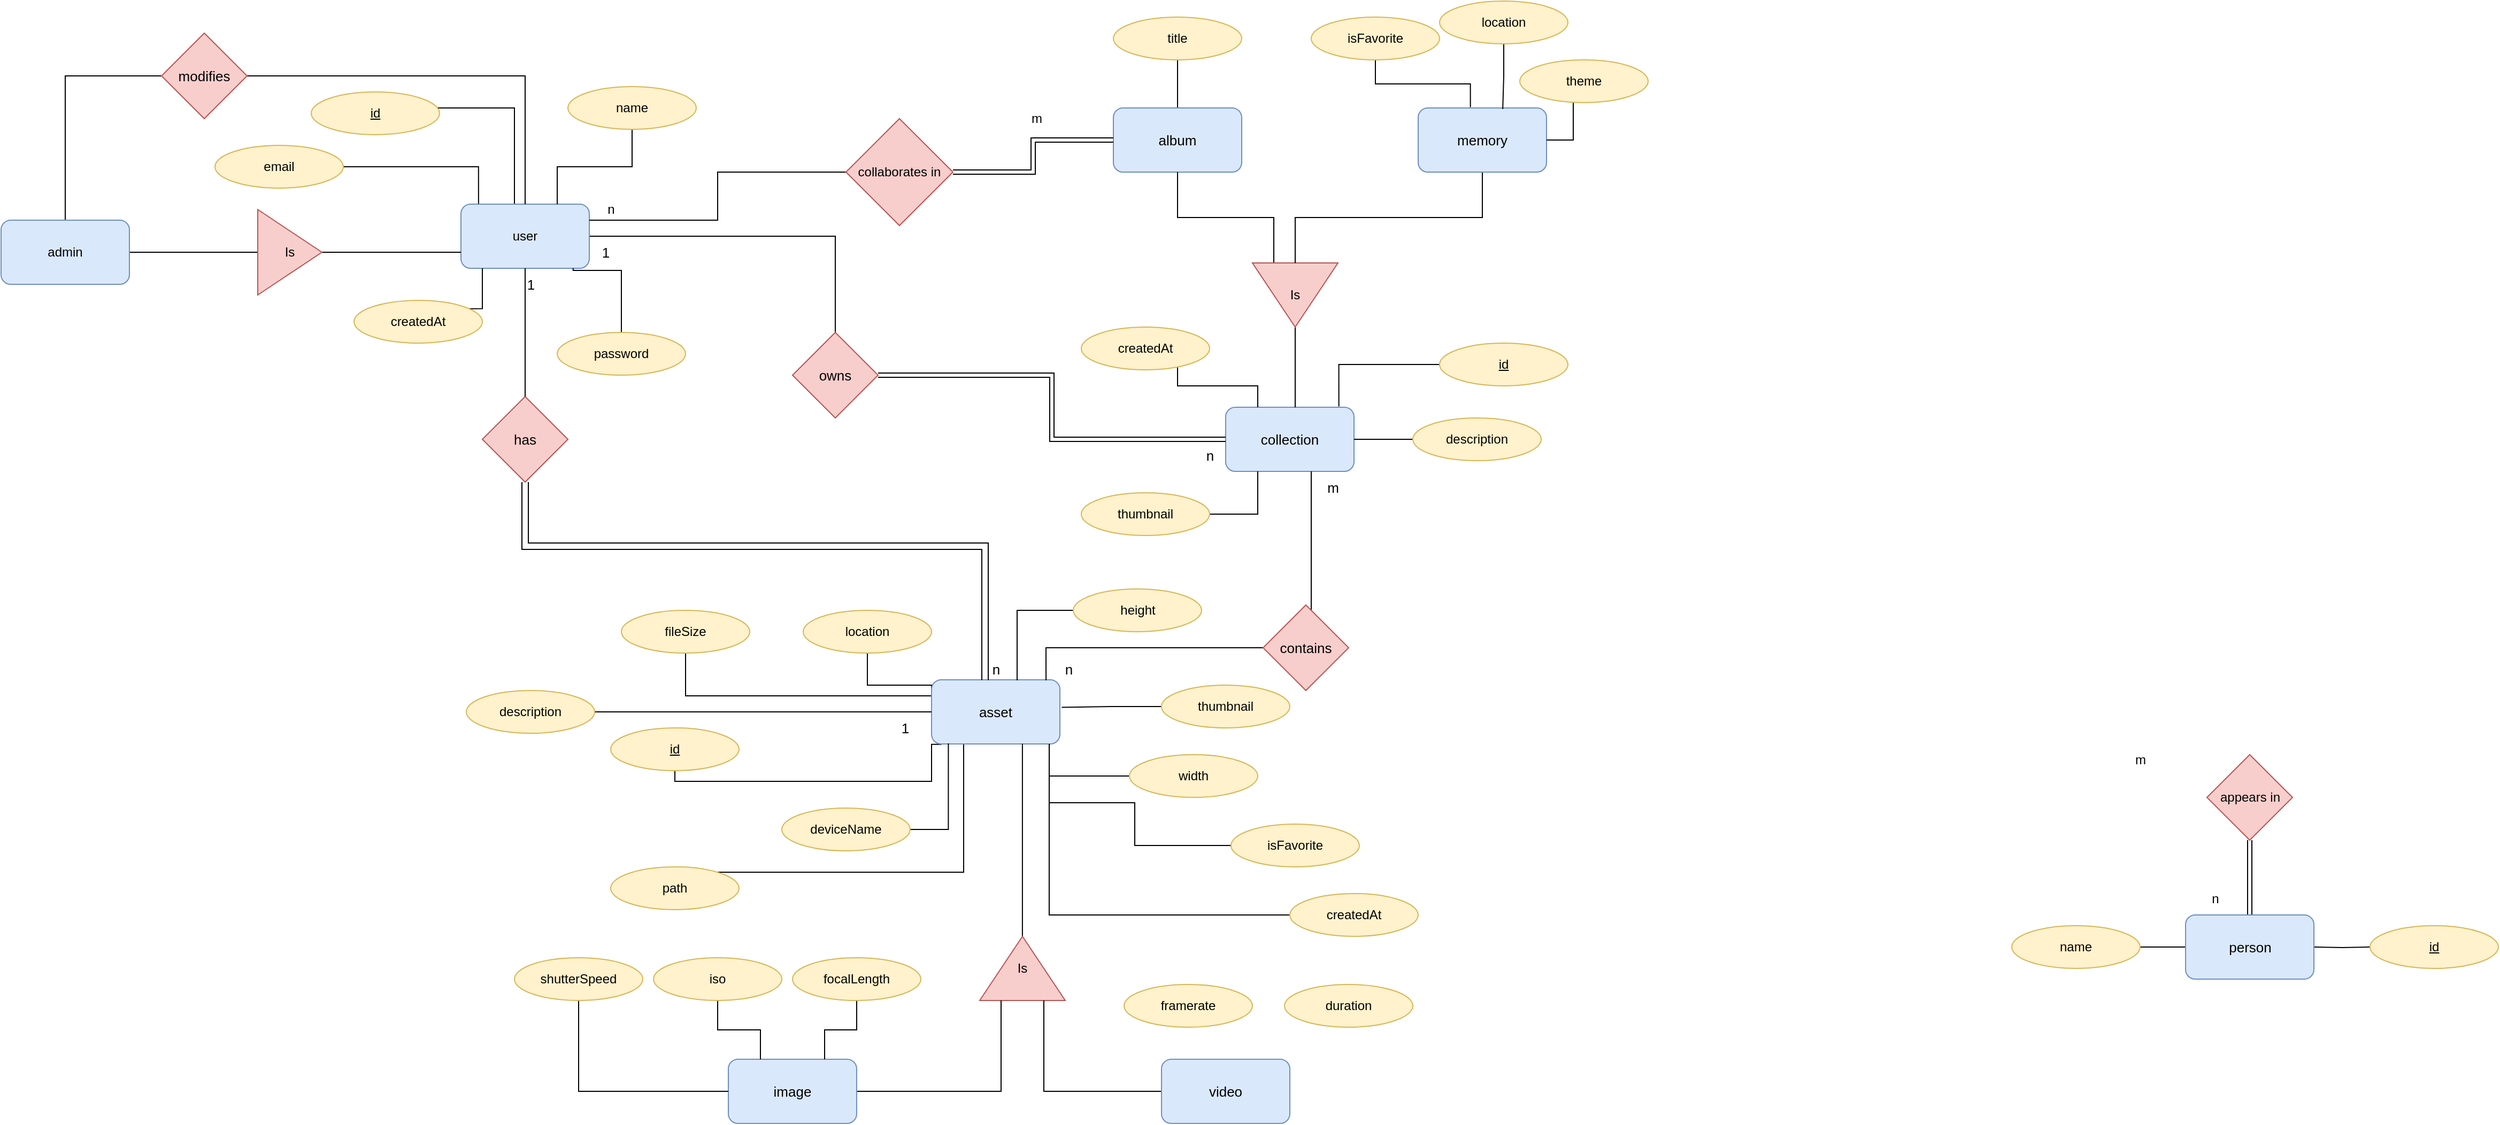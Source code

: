 <mxfile version="20.3.0" type="device"><diagram id="jZciNqo-R8XiyqqGPjFN" name="Page-1"><mxGraphModel dx="1794" dy="583" grid="1" gridSize="10" guides="1" tooltips="1" connect="1" arrows="1" fold="1" page="1" pageScale="1" pageWidth="850" pageHeight="1100" math="0" shadow="0"><root><mxCell id="0"/><mxCell id="1" parent="0"/><mxCell id="OqrOkN8BChHhBKLNU_TI-77" style="edgeStyle=orthogonalEdgeStyle;rounded=0;orthogonalLoop=1;jettySize=auto;html=1;entryX=0.408;entryY=0.021;entryDx=0;entryDy=0;strokeColor=default;fontSize=13;endArrow=none;endFill=0;entryPerimeter=0;" parent="1" source="OqrOkN8BChHhBKLNU_TI-2" target="OqrOkN8BChHhBKLNU_TI-3" edge="1"><mxGeometry relative="1" as="geometry"><Array as="points"><mxPoint x="-230" y="100"/><mxPoint x="-230" y="191"/></Array></mxGeometry></mxCell><mxCell id="OqrOkN8BChHhBKLNU_TI-2" value="&lt;u&gt;id&lt;/u&gt;" style="ellipse;whiteSpace=wrap;html=1;fillColor=#fff2cc;strokeColor=#d6b656;" parent="1" vertex="1"><mxGeometry x="-420" y="85" width="120" height="40" as="geometry"/></mxCell><mxCell id="51XS6ZIuNUb98tZkdZ7K-23" style="edgeStyle=orthogonalEdgeStyle;rounded=0;orthogonalLoop=1;jettySize=auto;html=1;entryX=0.5;entryY=0;entryDx=0;entryDy=0;strokeColor=default;strokeWidth=1;endArrow=none;endFill=0;" parent="1" source="OqrOkN8BChHhBKLNU_TI-3" target="OqrOkN8BChHhBKLNU_TI-25" edge="1"><mxGeometry relative="1" as="geometry"><Array as="points"><mxPoint x="70" y="220"/></Array></mxGeometry></mxCell><mxCell id="OqrOkN8BChHhBKLNU_TI-3" value="user" style="rounded=1;whiteSpace=wrap;html=1;fillColor=#dae8fc;strokeColor=#6c8ebf;" parent="1" vertex="1"><mxGeometry x="-280" y="190" width="120" height="60" as="geometry"/></mxCell><mxCell id="OqrOkN8BChHhBKLNU_TI-76" style="edgeStyle=orthogonalEdgeStyle;rounded=0;orthogonalLoop=1;jettySize=auto;html=1;strokeColor=default;fontSize=13;endArrow=none;endFill=0;entryX=0.137;entryY=-0.007;entryDx=0;entryDy=0;entryPerimeter=0;" parent="1" source="OqrOkN8BChHhBKLNU_TI-4" target="OqrOkN8BChHhBKLNU_TI-3" edge="1"><mxGeometry relative="1" as="geometry"><mxPoint x="-280" y="200" as="targetPoint"/></mxGeometry></mxCell><mxCell id="OqrOkN8BChHhBKLNU_TI-4" value="email" style="ellipse;whiteSpace=wrap;html=1;fillColor=#fff2cc;strokeColor=#d6b656;" parent="1" vertex="1"><mxGeometry x="-510" y="135" width="120" height="40" as="geometry"/></mxCell><mxCell id="VnIxJtema_5sQbWN5RjI-56" style="edgeStyle=orthogonalEdgeStyle;rounded=0;orthogonalLoop=1;jettySize=auto;html=1;entryX=0.75;entryY=0;entryDx=0;entryDy=0;endArrow=none;endFill=0;" edge="1" parent="1" source="OqrOkN8BChHhBKLNU_TI-5" target="OqrOkN8BChHhBKLNU_TI-3"><mxGeometry relative="1" as="geometry"/></mxCell><mxCell id="OqrOkN8BChHhBKLNU_TI-5" value="name" style="ellipse;whiteSpace=wrap;html=1;fillColor=#fff2cc;strokeColor=#d6b656;" parent="1" vertex="1"><mxGeometry x="-180" y="80" width="120" height="40" as="geometry"/></mxCell><mxCell id="OqrOkN8BChHhBKLNU_TI-79" style="edgeStyle=orthogonalEdgeStyle;rounded=0;orthogonalLoop=1;jettySize=auto;html=1;entryX=0.874;entryY=0.997;entryDx=0;entryDy=0;strokeColor=default;fontSize=13;endArrow=none;endFill=0;entryPerimeter=0;exitX=0.5;exitY=0;exitDx=0;exitDy=0;" parent="1" source="OqrOkN8BChHhBKLNU_TI-6" target="OqrOkN8BChHhBKLNU_TI-3" edge="1"><mxGeometry relative="1" as="geometry"><Array as="points"><mxPoint x="-130" y="252"/><mxPoint x="-175" y="252"/></Array></mxGeometry></mxCell><mxCell id="OqrOkN8BChHhBKLNU_TI-6" value="password" style="ellipse;whiteSpace=wrap;html=1;fillColor=#fff2cc;strokeColor=#d6b656;" parent="1" vertex="1"><mxGeometry x="-190" y="310" width="120" height="40" as="geometry"/></mxCell><mxCell id="OqrOkN8BChHhBKLNU_TI-74" style="edgeStyle=orthogonalEdgeStyle;rounded=0;orthogonalLoop=1;jettySize=auto;html=1;strokeColor=default;fontSize=13;endArrow=none;endFill=0;exitX=0.897;exitY=0.196;exitDx=0;exitDy=0;exitPerimeter=0;" parent="1" source="OqrOkN8BChHhBKLNU_TI-11" edge="1"><mxGeometry relative="1" as="geometry"><mxPoint x="-260" y="250" as="targetPoint"/><Array as="points"><mxPoint x="-260" y="288"/></Array></mxGeometry></mxCell><mxCell id="OqrOkN8BChHhBKLNU_TI-11" value="createdAt" style="ellipse;whiteSpace=wrap;html=1;fillColor=#fff2cc;strokeColor=#d6b656;" parent="1" vertex="1"><mxGeometry x="-380" y="280" width="120" height="40" as="geometry"/></mxCell><mxCell id="OqrOkN8BChHhBKLNU_TI-13" value="collection" style="rounded=1;whiteSpace=wrap;html=1;fontSize=13;fillColor=#dae8fc;strokeColor=#6c8ebf;" parent="1" vertex="1"><mxGeometry x="435" y="380" width="120" height="60" as="geometry"/></mxCell><mxCell id="OqrOkN8BChHhBKLNU_TI-84" style="edgeStyle=orthogonalEdgeStyle;rounded=0;orthogonalLoop=1;jettySize=auto;html=1;entryX=0.078;entryY=1.007;entryDx=0;entryDy=0;strokeColor=default;fontSize=13;endArrow=none;endFill=0;entryPerimeter=0;" parent="1" source="OqrOkN8BChHhBKLNU_TI-17" target="OqrOkN8BChHhBKLNU_TI-41" edge="1"><mxGeometry relative="1" as="geometry"><Array as="points"><mxPoint x="-80" y="730"/><mxPoint x="160" y="730"/><mxPoint x="160" y="695"/></Array></mxGeometry></mxCell><mxCell id="OqrOkN8BChHhBKLNU_TI-17" value="&lt;u&gt;id&lt;/u&gt;" style="ellipse;whiteSpace=wrap;html=1;fillColor=#fff2cc;strokeColor=#d6b656;" parent="1" vertex="1"><mxGeometry x="-140" y="680" width="120" height="40" as="geometry"/></mxCell><mxCell id="OqrOkN8BChHhBKLNU_TI-98" style="edgeStyle=orthogonalEdgeStyle;rounded=0;orthogonalLoop=1;jettySize=auto;html=1;strokeColor=default;fontSize=13;endArrow=none;endFill=0;entryX=0.25;entryY=0;entryDx=0;entryDy=0;" parent="1" source="OqrOkN8BChHhBKLNU_TI-21" target="OqrOkN8BChHhBKLNU_TI-13" edge="1"><mxGeometry relative="1" as="geometry"><Array as="points"><mxPoint x="390" y="360"/><mxPoint x="465" y="360"/></Array><mxPoint x="480" y="380" as="targetPoint"/></mxGeometry></mxCell><mxCell id="OqrOkN8BChHhBKLNU_TI-21" value="createdAt" style="ellipse;whiteSpace=wrap;html=1;fillColor=#fff2cc;strokeColor=#d6b656;" parent="1" vertex="1"><mxGeometry x="300" y="305" width="120" height="40" as="geometry"/></mxCell><mxCell id="OqrOkN8BChHhBKLNU_TI-96" style="edgeStyle=orthogonalEdgeStyle;rounded=0;orthogonalLoop=1;jettySize=auto;html=1;strokeColor=default;fontSize=13;endArrow=none;endFill=0;entryX=0.882;entryY=-0.013;entryDx=0;entryDy=0;entryPerimeter=0;" parent="1" source="OqrOkN8BChHhBKLNU_TI-24" target="OqrOkN8BChHhBKLNU_TI-13" edge="1"><mxGeometry relative="1" as="geometry"><mxPoint x="450" y="380" as="targetPoint"/><Array as="points"><mxPoint x="541" y="340"/></Array></mxGeometry></mxCell><mxCell id="OqrOkN8BChHhBKLNU_TI-24" value="&lt;u&gt;id&lt;/u&gt;" style="ellipse;whiteSpace=wrap;html=1;fillColor=#fff2cc;strokeColor=#d6b656;" parent="1" vertex="1"><mxGeometry x="635" y="320" width="120" height="40" as="geometry"/></mxCell><mxCell id="XGJmU6umD7dafezxCM6e-13" style="edgeStyle=orthogonalEdgeStyle;rounded=0;orthogonalLoop=1;jettySize=auto;html=1;entryX=0;entryY=0.5;entryDx=0;entryDy=0;endArrow=none;endFill=0;shape=link;" parent="1" source="OqrOkN8BChHhBKLNU_TI-25" target="OqrOkN8BChHhBKLNU_TI-13" edge="1"><mxGeometry relative="1" as="geometry"/></mxCell><mxCell id="OqrOkN8BChHhBKLNU_TI-25" value="owns" style="rhombus;whiteSpace=wrap;html=1;fontSize=13;fillColor=#f8cecc;strokeColor=#b85450;" parent="1" vertex="1"><mxGeometry x="30" y="310" width="80" height="80" as="geometry"/></mxCell><mxCell id="OqrOkN8BChHhBKLNU_TI-29" value="n" style="text;html=1;align=center;verticalAlign=middle;resizable=0;points=[];autosize=1;strokeColor=none;fillColor=none;fontSize=13;" parent="1" vertex="1"><mxGeometry x="405" y="410" width="30" height="30" as="geometry"/></mxCell><mxCell id="OqrOkN8BChHhBKLNU_TI-89" style="edgeStyle=orthogonalEdgeStyle;rounded=0;orthogonalLoop=1;jettySize=auto;html=1;entryX=0.917;entryY=0.995;entryDx=0;entryDy=0;strokeColor=default;fontSize=13;endArrow=none;endFill=0;entryPerimeter=0;" parent="1" source="OqrOkN8BChHhBKLNU_TI-30" target="OqrOkN8BChHhBKLNU_TI-41" edge="1"><mxGeometry relative="1" as="geometry"><Array as="points"><mxPoint x="350" y="750"/><mxPoint x="270" y="750"/></Array></mxGeometry></mxCell><mxCell id="OqrOkN8BChHhBKLNU_TI-30" value="isFavorite" style="ellipse;whiteSpace=wrap;html=1;fillColor=#fff2cc;strokeColor=#d6b656;" parent="1" vertex="1"><mxGeometry x="440" y="770" width="120" height="40" as="geometry"/></mxCell><mxCell id="VnIxJtema_5sQbWN5RjI-44" style="edgeStyle=orthogonalEdgeStyle;rounded=0;orthogonalLoop=1;jettySize=auto;html=1;entryX=0;entryY=0.25;entryDx=0;entryDy=0;endArrow=none;endFill=0;" edge="1" parent="1" source="OqrOkN8BChHhBKLNU_TI-33" target="OqrOkN8BChHhBKLNU_TI-41"><mxGeometry relative="1" as="geometry"><Array as="points"><mxPoint x="100" y="640"/><mxPoint x="160" y="640"/></Array></mxGeometry></mxCell><mxCell id="OqrOkN8BChHhBKLNU_TI-33" value="location" style="ellipse;whiteSpace=wrap;html=1;fillColor=#fff2cc;strokeColor=#d6b656;" parent="1" vertex="1"><mxGeometry x="40" y="570" width="120" height="40" as="geometry"/></mxCell><mxCell id="OqrOkN8BChHhBKLNU_TI-87" style="edgeStyle=orthogonalEdgeStyle;rounded=0;orthogonalLoop=1;jettySize=auto;html=1;entryX=0;entryY=0.5;entryDx=0;entryDy=0;strokeColor=default;fontSize=13;endArrow=none;endFill=0;" parent="1" source="OqrOkN8BChHhBKLNU_TI-34" target="OqrOkN8BChHhBKLNU_TI-41" edge="1"><mxGeometry relative="1" as="geometry"><Array as="points"><mxPoint x="90" y="815"/><mxPoint x="190" y="815"/><mxPoint x="190" y="665"/></Array></mxGeometry></mxCell><mxCell id="OqrOkN8BChHhBKLNU_TI-34" value="path" style="ellipse;whiteSpace=wrap;html=1;fillColor=#fff2cc;strokeColor=#d6b656;" parent="1" vertex="1"><mxGeometry x="-140" y="810" width="120" height="40" as="geometry"/></mxCell><mxCell id="OqrOkN8BChHhBKLNU_TI-35" value="duration" style="ellipse;whiteSpace=wrap;html=1;fillColor=#fff2cc;strokeColor=#d6b656;" parent="1" vertex="1"><mxGeometry x="490" y="920" width="120" height="40" as="geometry"/></mxCell><mxCell id="OqrOkN8BChHhBKLNU_TI-88" style="edgeStyle=orthogonalEdgeStyle;rounded=0;orthogonalLoop=1;jettySize=auto;html=1;strokeColor=default;fontSize=13;endArrow=none;endFill=0;entryX=0.907;entryY=0.998;entryDx=0;entryDy=0;entryPerimeter=0;" parent="1" source="OqrOkN8BChHhBKLNU_TI-36" target="OqrOkN8BChHhBKLNU_TI-41" edge="1"><mxGeometry relative="1" as="geometry"><Array as="points"><mxPoint x="270" y="695"/></Array></mxGeometry></mxCell><mxCell id="OqrOkN8BChHhBKLNU_TI-36" value="createdAt" style="ellipse;whiteSpace=wrap;html=1;fillColor=#fff2cc;strokeColor=#d6b656;" parent="1" vertex="1"><mxGeometry x="495" y="835" width="120" height="40" as="geometry"/></mxCell><mxCell id="OqrOkN8BChHhBKLNU_TI-82" style="edgeStyle=orthogonalEdgeStyle;rounded=0;orthogonalLoop=1;jettySize=auto;html=1;entryX=0;entryY=0.25;entryDx=0;entryDy=0;strokeColor=default;fontSize=13;endArrow=none;endFill=0;" parent="1" source="OqrOkN8BChHhBKLNU_TI-39" target="OqrOkN8BChHhBKLNU_TI-41" edge="1"><mxGeometry relative="1" as="geometry"><Array as="points"><mxPoint x="-70" y="650"/></Array></mxGeometry></mxCell><mxCell id="OqrOkN8BChHhBKLNU_TI-39" value="fileSize" style="ellipse;whiteSpace=wrap;html=1;fillColor=#fff2cc;strokeColor=#d6b656;" parent="1" vertex="1"><mxGeometry x="-130" y="570" width="120" height="40" as="geometry"/></mxCell><mxCell id="OqrOkN8BChHhBKLNU_TI-41" value="asset" style="rounded=1;whiteSpace=wrap;html=1;fontSize=13;fillColor=#dae8fc;strokeColor=#6c8ebf;" parent="1" vertex="1"><mxGeometry x="160" y="635" width="120" height="60" as="geometry"/></mxCell><mxCell id="XGJmU6umD7dafezxCM6e-12" style="edgeStyle=orthogonalEdgeStyle;rounded=0;orthogonalLoop=1;jettySize=auto;html=1;exitX=0.5;exitY=1;exitDx=0;exitDy=0;endArrow=none;endFill=0;entryX=0.422;entryY=0.003;entryDx=0;entryDy=0;shape=link;width=-6;entryPerimeter=0;" parent="1" source="OqrOkN8BChHhBKLNU_TI-42" target="OqrOkN8BChHhBKLNU_TI-41" edge="1"><mxGeometry relative="1" as="geometry"><mxPoint x="210.0" y="570" as="targetPoint"/><Array as="points"><mxPoint x="-220" y="510"/><mxPoint x="210" y="510"/><mxPoint x="210" y="635"/></Array></mxGeometry></mxCell><mxCell id="OqrOkN8BChHhBKLNU_TI-42" value="has" style="rhombus;whiteSpace=wrap;html=1;fontSize=13;fillColor=#f8cecc;strokeColor=#b85450;" parent="1" vertex="1"><mxGeometry x="-260" y="370" width="80" height="80" as="geometry"/></mxCell><mxCell id="OqrOkN8BChHhBKLNU_TI-43" value="" style="endArrow=none;html=1;rounded=0;fontSize=13;entryX=0.5;entryY=1;entryDx=0;entryDy=0;exitX=0.5;exitY=0;exitDx=0;exitDy=0;" parent="1" source="OqrOkN8BChHhBKLNU_TI-42" target="OqrOkN8BChHhBKLNU_TI-3" edge="1"><mxGeometry width="50" height="50" relative="1" as="geometry"><mxPoint x="-190" y="410" as="sourcePoint"/><mxPoint x="20" y="460" as="targetPoint"/><Array as="points"/></mxGeometry></mxCell><mxCell id="OqrOkN8BChHhBKLNU_TI-45" value="1" style="text;html=1;align=center;verticalAlign=middle;resizable=0;points=[];autosize=1;strokeColor=none;fillColor=none;fontSize=13;" parent="1" vertex="1"><mxGeometry x="-230" y="250" width="30" height="30" as="geometry"/></mxCell><mxCell id="OqrOkN8BChHhBKLNU_TI-94" style="edgeStyle=orthogonalEdgeStyle;rounded=0;orthogonalLoop=1;jettySize=auto;html=1;strokeColor=default;fontSize=13;endArrow=none;endFill=0;" parent="1" source="OqrOkN8BChHhBKLNU_TI-47" edge="1"><mxGeometry relative="1" as="geometry"><mxPoint x="515" y="440" as="targetPoint"/><Array as="points"><mxPoint x="515" y="440"/></Array></mxGeometry></mxCell><mxCell id="XGJmU6umD7dafezxCM6e-15" style="edgeStyle=orthogonalEdgeStyle;rounded=0;orthogonalLoop=1;jettySize=auto;html=1;entryX=0.892;entryY=0.008;entryDx=0;entryDy=0;entryPerimeter=0;endArrow=none;endFill=0;" parent="1" source="OqrOkN8BChHhBKLNU_TI-47" target="OqrOkN8BChHhBKLNU_TI-41" edge="1"><mxGeometry relative="1" as="geometry"/></mxCell><mxCell id="OqrOkN8BChHhBKLNU_TI-47" value="contains" style="rhombus;whiteSpace=wrap;html=1;fontSize=13;fillColor=#f8cecc;strokeColor=#b85450;" parent="1" vertex="1"><mxGeometry x="470" y="565" width="80" height="80" as="geometry"/></mxCell><mxCell id="NAIby70HOtfYfWDXNSBG-14" style="edgeStyle=orthogonalEdgeStyle;rounded=0;orthogonalLoop=1;jettySize=auto;html=1;entryX=1;entryY=0.5;entryDx=0;entryDy=0;endArrow=none;endFill=0;shape=link;" parent="1" source="OqrOkN8BChHhBKLNU_TI-52" edge="1"><mxGeometry relative="1" as="geometry"><mxPoint x="565" y="750.0" as="targetPoint"/></mxGeometry></mxCell><mxCell id="OqrOkN8BChHhBKLNU_TI-115" style="edgeStyle=orthogonalEdgeStyle;rounded=0;orthogonalLoop=1;jettySize=auto;html=1;entryX=0.923;entryY=1.009;entryDx=0;entryDy=0;strokeColor=default;fontSize=13;endArrow=none;endFill=0;entryPerimeter=0;" parent="1" source="OqrOkN8BChHhBKLNU_TI-61" edge="1"><mxGeometry relative="1" as="geometry"><Array as="points"><mxPoint x="755" y="790"/></Array><mxPoint x="755.76" y="780.54" as="targetPoint"/></mxGeometry></mxCell><mxCell id="jOn2uXNpclJAo4AeKvTt-8" style="edgeStyle=orthogonalEdgeStyle;rounded=0;orthogonalLoop=1;jettySize=auto;html=1;entryX=0;entryY=0.5;entryDx=0;entryDy=0;strokeWidth=1;startArrow=none;startFill=0;endArrow=none;endFill=0;" parent="1" target="OqrOkN8BChHhBKLNU_TI-66" edge="1"><mxGeometry relative="1" as="geometry"><mxPoint x="1452.5" y="885" as="sourcePoint"/></mxGeometry></mxCell><mxCell id="OqrOkN8BChHhBKLNU_TI-66" value="&lt;u&gt;id&lt;/u&gt;" style="ellipse;whiteSpace=wrap;html=1;fillColor=#fff2cc;strokeColor=#d6b656;" parent="1" vertex="1"><mxGeometry x="1505" y="865" width="120" height="40" as="geometry"/></mxCell><mxCell id="OqrOkN8BChHhBKLNU_TI-95" style="edgeStyle=orthogonalEdgeStyle;rounded=0;orthogonalLoop=1;jettySize=auto;html=1;entryX=0;entryY=0.5;entryDx=0;entryDy=0;strokeColor=default;fontSize=13;endArrow=none;endFill=0;" parent="1" source="OqrOkN8BChHhBKLNU_TI-67" edge="1"><mxGeometry relative="1" as="geometry"><mxPoint x="1332.5" y="885" as="targetPoint"/></mxGeometry></mxCell><mxCell id="OqrOkN8BChHhBKLNU_TI-67" value="name" style="ellipse;whiteSpace=wrap;html=1;fillColor=#fff2cc;strokeColor=#d6b656;" parent="1" vertex="1"><mxGeometry x="1170" y="865" width="120" height="40" as="geometry"/></mxCell><mxCell id="OqrOkN8BChHhBKLNU_TI-109" value="m" style="text;html=1;align=center;verticalAlign=middle;resizable=0;points=[];autosize=1;strokeColor=none;fillColor=none;fontSize=13;" parent="1" vertex="1"><mxGeometry x="520" y="440" width="30" height="30" as="geometry"/></mxCell><mxCell id="OqrOkN8BChHhBKLNU_TI-110" value="n" style="text;html=1;align=center;verticalAlign=middle;resizable=0;points=[];autosize=1;strokeColor=none;fillColor=none;fontSize=13;" parent="1" vertex="1"><mxGeometry x="272.5" y="610" width="30" height="30" as="geometry"/></mxCell><mxCell id="OqrOkN8BChHhBKLNU_TI-111" value="n" style="text;html=1;align=center;verticalAlign=middle;resizable=0;points=[];autosize=1;strokeColor=none;fillColor=none;fontSize=13;" parent="1" vertex="1"><mxGeometry x="205" y="610" width="30" height="30" as="geometry"/></mxCell><mxCell id="v8aTeyQ-1YmvcFJTVjRx-2" style="edgeStyle=orthogonalEdgeStyle;rounded=0;orthogonalLoop=1;jettySize=auto;html=1;endArrow=none;endFill=0;entryX=0.917;entryY=0.999;entryDx=0;entryDy=0;entryPerimeter=0;" parent="1" source="OqrOkN8BChHhBKLNU_TI-145" target="OqrOkN8BChHhBKLNU_TI-41" edge="1"><mxGeometry relative="1" as="geometry"><mxPoint x="270" y="700" as="targetPoint"/></mxGeometry></mxCell><mxCell id="OqrOkN8BChHhBKLNU_TI-145" value="width" style="ellipse;whiteSpace=wrap;html=1;fillColor=#fff2cc;strokeColor=#d6b656;" parent="1" vertex="1"><mxGeometry x="345" y="705" width="120" height="40" as="geometry"/></mxCell><mxCell id="OqrOkN8BChHhBKLNU_TI-150" value="framerate" style="ellipse;whiteSpace=wrap;html=1;fillColor=#fff2cc;strokeColor=#d6b656;" parent="1" vertex="1"><mxGeometry x="340" y="920" width="120" height="40" as="geometry"/></mxCell><mxCell id="VnIxJtema_5sQbWN5RjI-45" style="edgeStyle=orthogonalEdgeStyle;rounded=0;orthogonalLoop=1;jettySize=auto;html=1;exitX=1;exitY=0;exitDx=0;exitDy=0;entryX=0;entryY=0.5;entryDx=0;entryDy=0;endArrow=none;endFill=0;" edge="1" parent="1" source="OqrOkN8BChHhBKLNU_TI-151" target="OqrOkN8BChHhBKLNU_TI-41"><mxGeometry relative="1" as="geometry"><Array as="points"><mxPoint x="-173" y="665"/></Array></mxGeometry></mxCell><mxCell id="OqrOkN8BChHhBKLNU_TI-151" value="description" style="ellipse;whiteSpace=wrap;html=1;fillColor=#fff2cc;strokeColor=#d6b656;" parent="1" vertex="1"><mxGeometry x="-275" y="645" width="120" height="40" as="geometry"/></mxCell><mxCell id="OqrOkN8BChHhBKLNU_TI-164" value="1" style="text;html=1;align=center;verticalAlign=middle;resizable=0;points=[];autosize=1;strokeColor=none;fillColor=none;fontSize=13;" parent="1" vertex="1"><mxGeometry x="120" y="665" width="30" height="30" as="geometry"/></mxCell><mxCell id="VnIxJtema_5sQbWN5RjI-50" style="edgeStyle=orthogonalEdgeStyle;rounded=0;orthogonalLoop=1;jettySize=auto;html=1;entryX=0.5;entryY=1;entryDx=0;entryDy=0;endArrow=none;endFill=0;" edge="1" parent="1" source="51XS6ZIuNUb98tZkdZ7K-22" target="XGJmU6umD7dafezxCM6e-8"><mxGeometry relative="1" as="geometry"/></mxCell><mxCell id="51XS6ZIuNUb98tZkdZ7K-22" value="album" style="rounded=1;whiteSpace=wrap;html=1;fontSize=13;fillColor=#dae8fc;strokeColor=#6c8ebf;" parent="1" vertex="1"><mxGeometry x="330" y="100" width="120" height="60" as="geometry"/></mxCell><mxCell id="51XS6ZIuNUb98tZkdZ7K-34" value="1" style="text;html=1;align=center;verticalAlign=middle;resizable=0;points=[];autosize=1;strokeColor=none;fillColor=none;fontSize=13;" parent="1" vertex="1"><mxGeometry x="-160" y="220" width="30" height="30" as="geometry"/></mxCell><mxCell id="NAIby70HOtfYfWDXNSBG-5" style="edgeStyle=orthogonalEdgeStyle;rounded=0;orthogonalLoop=1;jettySize=auto;html=1;entryX=0.5;entryY=1;entryDx=0;entryDy=0;endArrow=none;endFill=0;exitX=0;exitY=0.75;exitDx=0;exitDy=0;" parent="1" source="cJvq4XGdyddbmbDpoHJ8-3" target="51XS6ZIuNUb98tZkdZ7K-22" edge="1"><mxGeometry relative="1" as="geometry"><mxPoint x="125" y="235" as="sourcePoint"/></mxGeometry></mxCell><mxCell id="NAIby70HOtfYfWDXNSBG-6" style="edgeStyle=orthogonalEdgeStyle;rounded=0;orthogonalLoop=1;jettySize=auto;html=1;endArrow=none;endFill=0;" parent="1" source="cJvq4XGdyddbmbDpoHJ8-3" edge="1"><mxGeometry relative="1" as="geometry"><mxPoint x="500" y="380" as="targetPoint"/><Array as="points"><mxPoint x="500" y="380"/></Array></mxGeometry></mxCell><mxCell id="cJvq4XGdyddbmbDpoHJ8-3" value="Is" style="triangle;whiteSpace=wrap;html=1;direction=south;fillColor=#f8cecc;strokeColor=#b85450;" parent="1" vertex="1"><mxGeometry x="460" y="245" width="80" height="60" as="geometry"/></mxCell><mxCell id="ZReFvSKPRVVf6cgUr2Ri-11" value="appears in" style="rhombus;whiteSpace=wrap;html=1;fillColor=#f8cecc;strokeColor=#b85450;" parent="1" vertex="1"><mxGeometry x="1352.5" y="705" width="80" height="80" as="geometry"/></mxCell><mxCell id="ZReFvSKPRVVf6cgUr2Ri-14" value="n" style="text;html=1;align=center;verticalAlign=middle;resizable=0;points=[];autosize=1;strokeColor=none;fillColor=none;" parent="1" vertex="1"><mxGeometry x="1345" y="825" width="30" height="30" as="geometry"/></mxCell><mxCell id="ZReFvSKPRVVf6cgUr2Ri-15" value="m" style="text;html=1;align=center;verticalAlign=middle;resizable=0;points=[];autosize=1;strokeColor=none;fillColor=none;" parent="1" vertex="1"><mxGeometry x="1275" y="695" width="30" height="30" as="geometry"/></mxCell><mxCell id="v8aTeyQ-1YmvcFJTVjRx-3" style="edgeStyle=orthogonalEdgeStyle;rounded=0;orthogonalLoop=1;jettySize=auto;html=1;endArrow=none;endFill=0;entryX=0.669;entryY=0.008;entryDx=0;entryDy=0;entryPerimeter=0;" parent="1" source="v8aTeyQ-1YmvcFJTVjRx-1" target="OqrOkN8BChHhBKLNU_TI-41" edge="1"><mxGeometry relative="1" as="geometry"><mxPoint x="260" y="630" as="targetPoint"/><Array as="points"><mxPoint x="240" y="570"/><mxPoint x="240" y="635"/></Array></mxGeometry></mxCell><mxCell id="v8aTeyQ-1YmvcFJTVjRx-1" value="height" style="ellipse;whiteSpace=wrap;html=1;fillColor=#fff2cc;strokeColor=#d6b656;" parent="1" vertex="1"><mxGeometry x="292.5" y="550" width="120" height="40" as="geometry"/></mxCell><mxCell id="VnIxJtema_5sQbWN5RjI-46" style="edgeStyle=orthogonalEdgeStyle;rounded=0;orthogonalLoop=1;jettySize=auto;html=1;entryX=0.131;entryY=0.991;entryDx=0;entryDy=0;entryPerimeter=0;endArrow=none;endFill=0;" edge="1" parent="1" source="v8aTeyQ-1YmvcFJTVjRx-4" target="OqrOkN8BChHhBKLNU_TI-41"><mxGeometry relative="1" as="geometry"/></mxCell><mxCell id="v8aTeyQ-1YmvcFJTVjRx-4" value="deviceName" style="ellipse;whiteSpace=wrap;html=1;fillColor=#fff2cc;strokeColor=#d6b656;" parent="1" vertex="1"><mxGeometry x="20" y="755" width="120" height="40" as="geometry"/></mxCell><mxCell id="NAIby70HOtfYfWDXNSBG-9" value="" style="html=1;rounded=0;endArrow=none;endFill=0;entryX=0.5;entryY=0;entryDx=0;entryDy=0;exitX=0.5;exitY=1;exitDx=0;exitDy=0;shape=link;" parent="1" source="ZReFvSKPRVVf6cgUr2Ri-11" edge="1"><mxGeometry relative="1" as="geometry"><mxPoint x="1290" y="715" as="sourcePoint"/><mxPoint x="1392.5" y="855" as="targetPoint"/></mxGeometry></mxCell><mxCell id="XGJmU6umD7dafezxCM6e-3" style="edgeStyle=orthogonalEdgeStyle;rounded=0;orthogonalLoop=1;jettySize=auto;html=1;endArrow=none;endFill=0;exitX=0.5;exitY=1;exitDx=0;exitDy=0;entryX=0;entryY=0.5;entryDx=0;entryDy=0;" parent="1" source="XGJmU6umD7dafezxCM6e-1" target="cJvq4XGdyddbmbDpoHJ8-3" edge="1"><mxGeometry relative="1" as="geometry"><mxPoint x="500" y="240" as="targetPoint"/><Array as="points"/></mxGeometry></mxCell><mxCell id="XGJmU6umD7dafezxCM6e-1" value="memory" style="rounded=1;whiteSpace=wrap;html=1;fontSize=13;fillColor=#dae8fc;strokeColor=#6c8ebf;" parent="1" vertex="1"><mxGeometry x="615" y="100" width="120" height="60" as="geometry"/></mxCell><mxCell id="XGJmU6umD7dafezxCM6e-8" value="title" style="ellipse;whiteSpace=wrap;html=1;fillColor=#fff2cc;strokeColor=#d6b656;" parent="1" vertex="1"><mxGeometry x="330" y="15" width="120" height="40" as="geometry"/></mxCell><mxCell id="XGJmU6umD7dafezxCM6e-11" style="edgeStyle=orthogonalEdgeStyle;rounded=0;orthogonalLoop=1;jettySize=auto;html=1;entryX=1;entryY=0.5;entryDx=0;entryDy=0;endArrow=none;endFill=0;" parent="1" source="XGJmU6umD7dafezxCM6e-10" target="XGJmU6umD7dafezxCM6e-1" edge="1"><mxGeometry relative="1" as="geometry"><Array as="points"><mxPoint x="760" y="130"/></Array></mxGeometry></mxCell><mxCell id="XGJmU6umD7dafezxCM6e-10" value="theme" style="ellipse;whiteSpace=wrap;html=1;fillColor=#fff2cc;strokeColor=#d6b656;" parent="1" vertex="1"><mxGeometry x="710" y="55" width="120" height="40" as="geometry"/></mxCell><mxCell id="XGJmU6umD7dafezxCM6e-17" style="edgeStyle=orthogonalEdgeStyle;rounded=0;orthogonalLoop=1;jettySize=auto;html=1;exitX=0;exitY=0.5;exitDx=0;exitDy=0;entryX=1;entryY=0.25;entryDx=0;entryDy=0;endArrow=none;endFill=0;" parent="1" source="XGJmU6umD7dafezxCM6e-16" target="OqrOkN8BChHhBKLNU_TI-3" edge="1"><mxGeometry relative="1" as="geometry"/></mxCell><mxCell id="XGJmU6umD7dafezxCM6e-16" value="collaborates in" style="rhombus;whiteSpace=wrap;html=1;fillColor=#f8cecc;strokeColor=#b85450;" parent="1" vertex="1"><mxGeometry x="80" y="110" width="100" height="100" as="geometry"/></mxCell><mxCell id="XGJmU6umD7dafezxCM6e-19" value="n" style="text;html=1;align=center;verticalAlign=middle;resizable=0;points=[];autosize=1;strokeColor=none;fillColor=none;" parent="1" vertex="1"><mxGeometry x="-155" y="180" width="30" height="30" as="geometry"/></mxCell><mxCell id="XGJmU6umD7dafezxCM6e-20" value="m" style="text;html=1;align=center;verticalAlign=middle;resizable=0;points=[];autosize=1;strokeColor=none;fillColor=none;" parent="1" vertex="1"><mxGeometry x="242.5" y="95" width="30" height="30" as="geometry"/></mxCell><mxCell id="XGJmU6umD7dafezxCM6e-21" value="" style="shape=link;html=1;rounded=0;endArrow=none;endFill=0;entryX=0;entryY=0.5;entryDx=0;entryDy=0;exitX=1;exitY=0.5;exitDx=0;exitDy=0;edgeStyle=orthogonalEdgeStyle;" parent="1" source="XGJmU6umD7dafezxCM6e-16" target="51XS6ZIuNUb98tZkdZ7K-22" edge="1"><mxGeometry relative="1" as="geometry"><mxPoint x="20" y="340" as="sourcePoint"/><mxPoint x="180" y="340" as="targetPoint"/></mxGeometry></mxCell><mxCell id="pIyt3Wdvjcr22uLsTh0z-1" value="person" style="rounded=1;whiteSpace=wrap;html=1;fontSize=13;fillColor=#dae8fc;strokeColor=#6c8ebf;" parent="1" vertex="1"><mxGeometry x="1332.5" y="855" width="120" height="60" as="geometry"/></mxCell><mxCell id="VnIxJtema_5sQbWN5RjI-51" style="edgeStyle=orthogonalEdgeStyle;rounded=0;orthogonalLoop=1;jettySize=auto;html=1;entryX=0;entryY=0.5;entryDx=0;entryDy=0;endArrow=none;endFill=0;" edge="1" parent="1" source="VnIxJtema_5sQbWN5RjI-1" target="VnIxJtema_5sQbWN5RjI-3"><mxGeometry relative="1" as="geometry"/></mxCell><mxCell id="VnIxJtema_5sQbWN5RjI-54" style="edgeStyle=orthogonalEdgeStyle;rounded=0;orthogonalLoop=1;jettySize=auto;html=1;entryX=0;entryY=0.5;entryDx=0;entryDy=0;endArrow=none;endFill=0;exitX=0.5;exitY=0;exitDx=0;exitDy=0;" edge="1" parent="1" source="VnIxJtema_5sQbWN5RjI-1" target="VnIxJtema_5sQbWN5RjI-53"><mxGeometry relative="1" as="geometry"/></mxCell><mxCell id="VnIxJtema_5sQbWN5RjI-1" value="admin" style="rounded=1;whiteSpace=wrap;html=1;fillColor=#dae8fc;strokeColor=#6c8ebf;" vertex="1" parent="1"><mxGeometry x="-710" y="205" width="120" height="60" as="geometry"/></mxCell><mxCell id="VnIxJtema_5sQbWN5RjI-4" style="edgeStyle=orthogonalEdgeStyle;rounded=0;orthogonalLoop=1;jettySize=auto;html=1;entryX=0;entryY=0.75;entryDx=0;entryDy=0;endArrow=none;endFill=0;" edge="1" parent="1" source="VnIxJtema_5sQbWN5RjI-3" target="OqrOkN8BChHhBKLNU_TI-3"><mxGeometry relative="1" as="geometry"/></mxCell><mxCell id="VnIxJtema_5sQbWN5RjI-3" value="Is" style="triangle;whiteSpace=wrap;html=1;direction=east;fillColor=#f8cecc;strokeColor=#b85450;" vertex="1" parent="1"><mxGeometry x="-470" y="195" width="60" height="80" as="geometry"/></mxCell><mxCell id="VnIxJtema_5sQbWN5RjI-16" style="edgeStyle=orthogonalEdgeStyle;rounded=0;orthogonalLoop=1;jettySize=auto;html=1;entryX=0.659;entryY=0.017;entryDx=0;entryDy=0;entryPerimeter=0;endArrow=none;endFill=0;" edge="1" parent="1" source="VnIxJtema_5sQbWN5RjI-14" target="XGJmU6umD7dafezxCM6e-1"><mxGeometry relative="1" as="geometry"/></mxCell><mxCell id="VnIxJtema_5sQbWN5RjI-14" value="location" style="ellipse;whiteSpace=wrap;html=1;fillColor=#fff2cc;strokeColor=#d6b656;" vertex="1" parent="1"><mxGeometry x="635" width="120" height="40" as="geometry"/></mxCell><mxCell id="VnIxJtema_5sQbWN5RjI-17" style="edgeStyle=orthogonalEdgeStyle;rounded=0;orthogonalLoop=1;jettySize=auto;html=1;entryX=0.407;entryY=-0.013;entryDx=0;entryDy=0;entryPerimeter=0;endArrow=none;endFill=0;" edge="1" parent="1" source="VnIxJtema_5sQbWN5RjI-15" target="XGJmU6umD7dafezxCM6e-1"><mxGeometry relative="1" as="geometry"/></mxCell><mxCell id="VnIxJtema_5sQbWN5RjI-15" value="isFavorite" style="ellipse;whiteSpace=wrap;html=1;fillColor=#fff2cc;strokeColor=#d6b656;" vertex="1" parent="1"><mxGeometry x="515" y="15" width="120" height="40" as="geometry"/></mxCell><mxCell id="VnIxJtema_5sQbWN5RjI-21" style="edgeStyle=orthogonalEdgeStyle;rounded=0;orthogonalLoop=1;jettySize=auto;html=1;entryX=1;entryY=0.5;entryDx=0;entryDy=0;endArrow=none;endFill=0;" edge="1" parent="1" source="VnIxJtema_5sQbWN5RjI-20" target="OqrOkN8BChHhBKLNU_TI-13"><mxGeometry relative="1" as="geometry"/></mxCell><mxCell id="VnIxJtema_5sQbWN5RjI-20" value="description" style="ellipse;whiteSpace=wrap;html=1;fillColor=#fff2cc;strokeColor=#d6b656;" vertex="1" parent="1"><mxGeometry x="610" y="390" width="120" height="40" as="geometry"/></mxCell><mxCell id="VnIxJtema_5sQbWN5RjI-47" style="edgeStyle=orthogonalEdgeStyle;rounded=0;orthogonalLoop=1;jettySize=auto;html=1;entryX=1.014;entryY=0.429;entryDx=0;entryDy=0;entryPerimeter=0;endArrow=none;endFill=0;" edge="1" parent="1" source="VnIxJtema_5sQbWN5RjI-22" target="OqrOkN8BChHhBKLNU_TI-41"><mxGeometry relative="1" as="geometry"/></mxCell><mxCell id="VnIxJtema_5sQbWN5RjI-22" value="thumbnail" style="ellipse;whiteSpace=wrap;html=1;fillColor=#fff2cc;strokeColor=#d6b656;" vertex="1" parent="1"><mxGeometry x="375" y="640" width="120" height="40" as="geometry"/></mxCell><mxCell id="VnIxJtema_5sQbWN5RjI-29" style="edgeStyle=orthogonalEdgeStyle;rounded=0;orthogonalLoop=1;jettySize=auto;html=1;entryX=0.708;entryY=0.998;entryDx=0;entryDy=0;endArrow=none;endFill=0;entryPerimeter=0;" edge="1" parent="1" source="VnIxJtema_5sQbWN5RjI-28" target="OqrOkN8BChHhBKLNU_TI-41"><mxGeometry relative="1" as="geometry"/></mxCell><mxCell id="VnIxJtema_5sQbWN5RjI-28" value="Is" style="triangle;whiteSpace=wrap;html=1;direction=north;fillColor=#f8cecc;strokeColor=#b85450;" vertex="1" parent="1"><mxGeometry x="205" y="875" width="80" height="60" as="geometry"/></mxCell><mxCell id="VnIxJtema_5sQbWN5RjI-32" style="edgeStyle=orthogonalEdgeStyle;rounded=0;orthogonalLoop=1;jettySize=auto;html=1;entryX=0;entryY=0.25;entryDx=0;entryDy=0;endArrow=none;endFill=0;" edge="1" parent="1" source="VnIxJtema_5sQbWN5RjI-30" target="VnIxJtema_5sQbWN5RjI-28"><mxGeometry relative="1" as="geometry"/></mxCell><mxCell id="VnIxJtema_5sQbWN5RjI-30" value="image" style="rounded=1;whiteSpace=wrap;html=1;fontSize=13;fillColor=#dae8fc;strokeColor=#6c8ebf;" vertex="1" parent="1"><mxGeometry x="-30" y="990" width="120" height="60" as="geometry"/></mxCell><mxCell id="VnIxJtema_5sQbWN5RjI-33" style="edgeStyle=orthogonalEdgeStyle;rounded=0;orthogonalLoop=1;jettySize=auto;html=1;entryX=0;entryY=0.75;entryDx=0;entryDy=0;endArrow=none;endFill=0;" edge="1" parent="1" source="VnIxJtema_5sQbWN5RjI-31" target="VnIxJtema_5sQbWN5RjI-28"><mxGeometry relative="1" as="geometry"/></mxCell><mxCell id="VnIxJtema_5sQbWN5RjI-31" value="video" style="rounded=1;whiteSpace=wrap;html=1;fontSize=13;fillColor=#dae8fc;strokeColor=#6c8ebf;" vertex="1" parent="1"><mxGeometry x="375" y="990" width="120" height="60" as="geometry"/></mxCell><mxCell id="VnIxJtema_5sQbWN5RjI-40" style="edgeStyle=orthogonalEdgeStyle;rounded=0;orthogonalLoop=1;jettySize=auto;html=1;entryX=0;entryY=0.5;entryDx=0;entryDy=0;endArrow=none;endFill=0;exitX=0.5;exitY=1;exitDx=0;exitDy=0;" edge="1" parent="1" source="VnIxJtema_5sQbWN5RjI-37" target="VnIxJtema_5sQbWN5RjI-30"><mxGeometry relative="1" as="geometry"/></mxCell><mxCell id="VnIxJtema_5sQbWN5RjI-37" value="shutterSpeed" style="ellipse;whiteSpace=wrap;html=1;fillColor=#fff2cc;strokeColor=#d6b656;" vertex="1" parent="1"><mxGeometry x="-230" y="895" width="120" height="40" as="geometry"/></mxCell><mxCell id="VnIxJtema_5sQbWN5RjI-42" style="edgeStyle=orthogonalEdgeStyle;rounded=0;orthogonalLoop=1;jettySize=auto;html=1;entryX=0.75;entryY=0;entryDx=0;entryDy=0;endArrow=none;endFill=0;" edge="1" parent="1" source="VnIxJtema_5sQbWN5RjI-38" target="VnIxJtema_5sQbWN5RjI-30"><mxGeometry relative="1" as="geometry"/></mxCell><mxCell id="VnIxJtema_5sQbWN5RjI-38" value="focalLength" style="ellipse;whiteSpace=wrap;html=1;fillColor=#fff2cc;strokeColor=#d6b656;" vertex="1" parent="1"><mxGeometry x="30" y="895" width="120" height="40" as="geometry"/></mxCell><mxCell id="VnIxJtema_5sQbWN5RjI-41" style="edgeStyle=orthogonalEdgeStyle;rounded=0;orthogonalLoop=1;jettySize=auto;html=1;entryX=0.25;entryY=0;entryDx=0;entryDy=0;endArrow=none;endFill=0;" edge="1" parent="1" source="VnIxJtema_5sQbWN5RjI-39" target="VnIxJtema_5sQbWN5RjI-30"><mxGeometry relative="1" as="geometry"/></mxCell><mxCell id="VnIxJtema_5sQbWN5RjI-39" value="iso" style="ellipse;whiteSpace=wrap;html=1;fillColor=#fff2cc;strokeColor=#d6b656;" vertex="1" parent="1"><mxGeometry x="-100" y="895" width="120" height="40" as="geometry"/></mxCell><mxCell id="VnIxJtema_5sQbWN5RjI-49" style="edgeStyle=orthogonalEdgeStyle;rounded=0;orthogonalLoop=1;jettySize=auto;html=1;entryX=0.25;entryY=1;entryDx=0;entryDy=0;endArrow=none;endFill=0;" edge="1" parent="1" source="VnIxJtema_5sQbWN5RjI-48" target="OqrOkN8BChHhBKLNU_TI-13"><mxGeometry relative="1" as="geometry"/></mxCell><mxCell id="VnIxJtema_5sQbWN5RjI-48" value="thumbnail" style="ellipse;whiteSpace=wrap;html=1;fillColor=#fff2cc;strokeColor=#d6b656;" vertex="1" parent="1"><mxGeometry x="300" y="460" width="120" height="40" as="geometry"/></mxCell><mxCell id="VnIxJtema_5sQbWN5RjI-55" style="edgeStyle=orthogonalEdgeStyle;rounded=0;orthogonalLoop=1;jettySize=auto;html=1;entryX=0.5;entryY=0;entryDx=0;entryDy=0;endArrow=none;endFill=0;" edge="1" parent="1" source="VnIxJtema_5sQbWN5RjI-53" target="OqrOkN8BChHhBKLNU_TI-3"><mxGeometry relative="1" as="geometry"/></mxCell><mxCell id="VnIxJtema_5sQbWN5RjI-53" value="modifies" style="rhombus;whiteSpace=wrap;html=1;fontSize=13;fillColor=#f8cecc;strokeColor=#b85450;" vertex="1" parent="1"><mxGeometry x="-560" y="30" width="80" height="80" as="geometry"/></mxCell></root></mxGraphModel></diagram></mxfile>